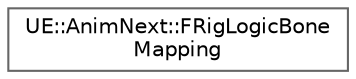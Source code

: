 digraph "Graphical Class Hierarchy"
{
 // INTERACTIVE_SVG=YES
 // LATEX_PDF_SIZE
  bgcolor="transparent";
  edge [fontname=Helvetica,fontsize=10,labelfontname=Helvetica,labelfontsize=10];
  node [fontname=Helvetica,fontsize=10,shape=box,height=0.2,width=0.4];
  rankdir="LR";
  Node0 [id="Node000000",label="UE::AnimNext::FRigLogicBone\lMapping",height=0.2,width=0.4,color="grey40", fillcolor="white", style="filled",URL="$df/d4d/structUE_1_1AnimNext_1_1FRigLogicBoneMapping.html",tooltip=" "];
}
